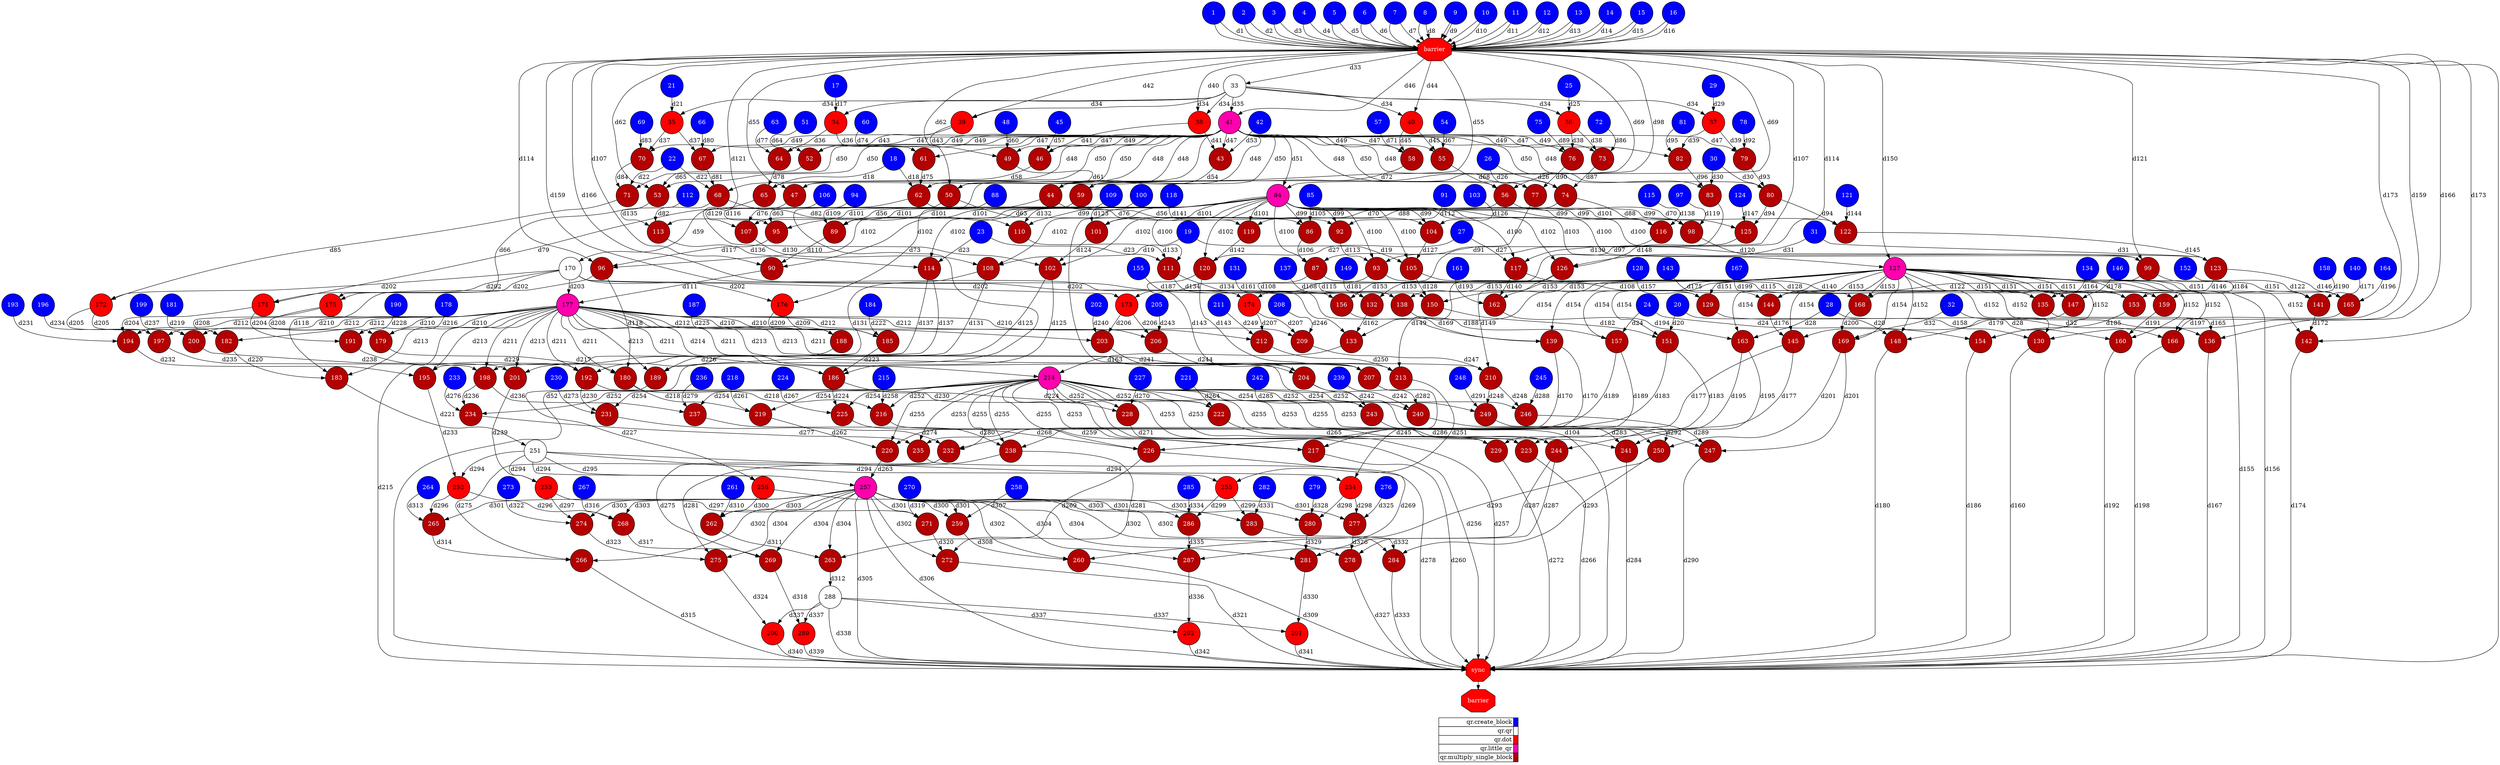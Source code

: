 digraph {
  rankdir=TB;
  labeljust="l";
  subgraph dependence_graph {
    ranksep=0.20;
    node[height=0.75];

1[shape=circle, style=filled fillcolor="#0000ff" fontcolor="#ffffff"];
2[shape=circle, style=filled fillcolor="#0000ff" fontcolor="#ffffff"];
3[shape=circle, style=filled fillcolor="#0000ff" fontcolor="#ffffff"];
4[shape=circle, style=filled fillcolor="#0000ff" fontcolor="#ffffff"];
5[shape=circle, style=filled fillcolor="#0000ff" fontcolor="#ffffff"];
6[shape=circle, style=filled fillcolor="#0000ff" fontcolor="#ffffff"];
7[shape=circle, style=filled fillcolor="#0000ff" fontcolor="#ffffff"];
8[shape=circle, style=filled fillcolor="#0000ff" fontcolor="#ffffff"];
9[shape=circle, style=filled fillcolor="#0000ff" fontcolor="#ffffff"];
10[shape=circle, style=filled fillcolor="#0000ff" fontcolor="#ffffff"];
11[shape=circle, style=filled fillcolor="#0000ff" fontcolor="#ffffff"];
12[shape=circle, style=filled fillcolor="#0000ff" fontcolor="#ffffff"];
13[shape=circle, style=filled fillcolor="#0000ff" fontcolor="#ffffff"];
14[shape=circle, style=filled fillcolor="#0000ff" fontcolor="#ffffff"];
15[shape=circle, style=filled fillcolor="#0000ff" fontcolor="#ffffff"];
16[shape=circle, style=filled fillcolor="#0000ff" fontcolor="#ffffff"];
Synchro1[label="barrier", shape=octagon, style=filled fillcolor="#ff0000" fontcolor="#FFFFFF"];
4 -> Synchro1;
14 -> Synchro1;
16 -> Synchro1;
5 -> Synchro1;
15 -> Synchro1;
13 -> Synchro1;
7 -> Synchro1;
10 -> Synchro1;
6 -> Synchro1;
11 -> Synchro1;
3 -> Synchro1;
12 -> Synchro1;
2 -> Synchro1;
1 -> Synchro1;
8 -> Synchro1;
9 -> Synchro1;
1 -> Synchro1[ label="d1" ];
2 -> Synchro1[ label="d2" ];
3 -> Synchro1[ label="d3" ];
4 -> Synchro1[ label="d4" ];
5 -> Synchro1[ label="d5" ];
6 -> Synchro1[ label="d6" ];
7 -> Synchro1[ label="d7" ];
8 -> Synchro1[ label="d8" ];
9 -> Synchro1[ label="d9" ];
10 -> Synchro1[ label="d10" ];
11 -> Synchro1[ label="d11" ];
12 -> Synchro1[ label="d12" ];
13 -> Synchro1[ label="d13" ];
14 -> Synchro1[ label="d14" ];
15 -> Synchro1[ label="d15" ];
16 -> Synchro1[ label="d16" ];
17[shape=circle, style=filled fillcolor="#0000ff" fontcolor="#ffffff"];
18[shape=circle, style=filled fillcolor="#0000ff" fontcolor="#ffffff"];
19[shape=circle, style=filled fillcolor="#0000ff" fontcolor="#ffffff"];
20[shape=circle, style=filled fillcolor="#0000ff" fontcolor="#ffffff"];
21[shape=circle, style=filled fillcolor="#0000ff" fontcolor="#ffffff"];
22[shape=circle, style=filled fillcolor="#0000ff" fontcolor="#ffffff"];
23[shape=circle, style=filled fillcolor="#0000ff" fontcolor="#ffffff"];
24[shape=circle, style=filled fillcolor="#0000ff" fontcolor="#ffffff"];
25[shape=circle, style=filled fillcolor="#0000ff" fontcolor="#ffffff"];
26[shape=circle, style=filled fillcolor="#0000ff" fontcolor="#ffffff"];
27[shape=circle, style=filled fillcolor="#0000ff" fontcolor="#ffffff"];
28[shape=circle, style=filled fillcolor="#0000ff" fontcolor="#ffffff"];
29[shape=circle, style=filled fillcolor="#0000ff" fontcolor="#ffffff"];
30[shape=circle, style=filled fillcolor="#0000ff" fontcolor="#ffffff"];
31[shape=circle, style=filled fillcolor="#0000ff" fontcolor="#ffffff"];
32[shape=circle, style=filled fillcolor="#0000ff" fontcolor="#ffffff"];
33[shape=circle, style=filled fillcolor="#ffffff" fontcolor="#000000"];
Synchro1 -> 33[ label="d33" ];
34[shape=circle, style=filled fillcolor="#ff0000" fontcolor="#000000"];
17 -> 34[ label="d17" ];
33 -> 34[ label="d34" ];
35[shape=circle, style=filled fillcolor="#ff0000" fontcolor="#000000"];
21 -> 35[ label="d21" ];
33 -> 35[ label="d34" ];
36[shape=circle, style=filled fillcolor="#ff0000" fontcolor="#000000"];
25 -> 36[ label="d25" ];
33 -> 36[ label="d34" ];
37[shape=circle, style=filled fillcolor="#ff0000" fontcolor="#000000"];
29 -> 37[ label="d29" ];
33 -> 37[ label="d34" ];
38[shape=circle, style=filled fillcolor="#ff0000" fontcolor="#000000"];
33 -> 38[ label="d34" ];
Synchro1 -> 38[ label="d40" ];
39[shape=circle, style=filled fillcolor="#ff0000" fontcolor="#000000"];
33 -> 39[ label="d34" ];
Synchro1 -> 39[ label="d42" ];
40[shape=circle, style=filled fillcolor="#ff0000" fontcolor="#000000"];
33 -> 40[ label="d34" ];
Synchro1 -> 40[ label="d44" ];
41[shape=circle, style=filled fillcolor="#ff00ae" fontcolor="#000000"];
33 -> 41[ label="d35" ];
Synchro1 -> 41[ label="d46" ];
42[shape=circle, style=filled fillcolor="#0000ff" fontcolor="#ffffff"];
43[shape=circle, style=filled fillcolor="#b30000" fontcolor="#ffffff"];
41 -> 43[ label="d47" ];
38 -> 43[ label="d41" ];
42 -> 43[ label="d53" ];
44[shape=circle, style=filled fillcolor="#b30000" fontcolor="#ffffff"];
41 -> 44[ label="d48" ];
Synchro1 -> 44[ label="d55" ];
43 -> 44[ label="d54" ];
45[shape=circle, style=filled fillcolor="#0000ff" fontcolor="#ffffff"];
46[shape=circle, style=filled fillcolor="#b30000" fontcolor="#ffffff"];
41 -> 46[ label="d49" ];
38 -> 46[ label="d41" ];
45 -> 46[ label="d57" ];
47[shape=circle, style=filled fillcolor="#b30000" fontcolor="#ffffff"];
41 -> 47[ label="d50" ];
Synchro1 -> 47[ label="d55" ];
46 -> 47[ label="d58" ];
48[shape=circle, style=filled fillcolor="#0000ff" fontcolor="#ffffff"];
49[shape=circle, style=filled fillcolor="#b30000" fontcolor="#ffffff"];
41 -> 49[ label="d47" ];
39 -> 49[ label="d43" ];
48 -> 49[ label="d60" ];
50[shape=circle, style=filled fillcolor="#b30000" fontcolor="#ffffff"];
41 -> 50[ label="d48" ];
Synchro1 -> 50[ label="d62" ];
49 -> 50[ label="d61" ];
51[shape=circle, style=filled fillcolor="#0000ff" fontcolor="#ffffff"];
52[shape=circle, style=filled fillcolor="#b30000" fontcolor="#ffffff"];
41 -> 52[ label="d49" ];
39 -> 52[ label="d43" ];
51 -> 52[ label="d64" ];
53[shape=circle, style=filled fillcolor="#b30000" fontcolor="#ffffff"];
41 -> 53[ label="d50" ];
Synchro1 -> 53[ label="d62" ];
52 -> 53[ label="d65" ];
54[shape=circle, style=filled fillcolor="#0000ff" fontcolor="#ffffff"];
55[shape=circle, style=filled fillcolor="#b30000" fontcolor="#ffffff"];
41 -> 55[ label="d47" ];
40 -> 55[ label="d45" ];
54 -> 55[ label="d67" ];
56[shape=circle, style=filled fillcolor="#b30000" fontcolor="#ffffff"];
41 -> 56[ label="d48" ];
Synchro1 -> 56[ label="d69" ];
55 -> 56[ label="d68" ];
57[shape=circle, style=filled fillcolor="#0000ff" fontcolor="#ffffff"];
58[shape=circle, style=filled fillcolor="#b30000" fontcolor="#ffffff"];
41 -> 58[ label="d49" ];
40 -> 58[ label="d45" ];
57 -> 58[ label="d71" ];
59[shape=circle, style=filled fillcolor="#b30000" fontcolor="#ffffff"];
41 -> 59[ label="d50" ];
Synchro1 -> 59[ label="d69" ];
58 -> 59[ label="d72" ];
60[shape=circle, style=filled fillcolor="#0000ff" fontcolor="#ffffff"];
61[shape=circle, style=filled fillcolor="#b30000" fontcolor="#ffffff"];
34 -> 61[ label="d36" ];
41 -> 61[ label="d47" ];
60 -> 61[ label="d74" ];
62[shape=circle, style=filled fillcolor="#b30000" fontcolor="#ffffff"];
18 -> 62[ label="d18" ];
41 -> 62[ label="d48" ];
61 -> 62[ label="d75" ];
63[shape=circle, style=filled fillcolor="#0000ff" fontcolor="#ffffff"];
64[shape=circle, style=filled fillcolor="#b30000" fontcolor="#ffffff"];
34 -> 64[ label="d36" ];
41 -> 64[ label="d49" ];
63 -> 64[ label="d77" ];
65[shape=circle, style=filled fillcolor="#b30000" fontcolor="#ffffff"];
18 -> 65[ label="d18" ];
41 -> 65[ label="d50" ];
64 -> 65[ label="d78" ];
66[shape=circle, style=filled fillcolor="#0000ff" fontcolor="#ffffff"];
67[shape=circle, style=filled fillcolor="#b30000" fontcolor="#ffffff"];
35 -> 67[ label="d37" ];
41 -> 67[ label="d47" ];
66 -> 67[ label="d80" ];
68[shape=circle, style=filled fillcolor="#b30000" fontcolor="#ffffff"];
22 -> 68[ label="d22" ];
41 -> 68[ label="d48" ];
67 -> 68[ label="d81" ];
69[shape=circle, style=filled fillcolor="#0000ff" fontcolor="#ffffff"];
70[shape=circle, style=filled fillcolor="#b30000" fontcolor="#ffffff"];
35 -> 70[ label="d37" ];
41 -> 70[ label="d49" ];
69 -> 70[ label="d83" ];
71[shape=circle, style=filled fillcolor="#b30000" fontcolor="#ffffff"];
22 -> 71[ label="d22" ];
41 -> 71[ label="d50" ];
70 -> 71[ label="d84" ];
72[shape=circle, style=filled fillcolor="#0000ff" fontcolor="#ffffff"];
73[shape=circle, style=filled fillcolor="#b30000" fontcolor="#ffffff"];
36 -> 73[ label="d38" ];
41 -> 73[ label="d47" ];
72 -> 73[ label="d86" ];
74[shape=circle, style=filled fillcolor="#b30000" fontcolor="#ffffff"];
26 -> 74[ label="d26" ];
41 -> 74[ label="d48" ];
73 -> 74[ label="d87" ];
75[shape=circle, style=filled fillcolor="#0000ff" fontcolor="#ffffff"];
76[shape=circle, style=filled fillcolor="#b30000" fontcolor="#ffffff"];
36 -> 76[ label="d38" ];
41 -> 76[ label="d49" ];
75 -> 76[ label="d89" ];
77[shape=circle, style=filled fillcolor="#b30000" fontcolor="#ffffff"];
26 -> 77[ label="d26" ];
41 -> 77[ label="d50" ];
76 -> 77[ label="d90" ];
78[shape=circle, style=filled fillcolor="#0000ff" fontcolor="#ffffff"];
79[shape=circle, style=filled fillcolor="#b30000" fontcolor="#ffffff"];
37 -> 79[ label="d39" ];
41 -> 79[ label="d47" ];
78 -> 79[ label="d92" ];
80[shape=circle, style=filled fillcolor="#b30000" fontcolor="#ffffff"];
30 -> 80[ label="d30" ];
41 -> 80[ label="d48" ];
79 -> 80[ label="d93" ];
81[shape=circle, style=filled fillcolor="#0000ff" fontcolor="#ffffff"];
82[shape=circle, style=filled fillcolor="#b30000" fontcolor="#ffffff"];
37 -> 82[ label="d39" ];
41 -> 82[ label="d49" ];
81 -> 82[ label="d95" ];
83[shape=circle, style=filled fillcolor="#b30000" fontcolor="#ffffff"];
30 -> 83[ label="d30" ];
41 -> 83[ label="d50" ];
82 -> 83[ label="d96" ];
84[shape=circle, style=filled fillcolor="#ff00ae" fontcolor="#000000"];
41 -> 84[ label="d51" ];
Synchro1 -> 84[ label="d98" ];
85[shape=circle, style=filled fillcolor="#0000ff" fontcolor="#ffffff"];
86[shape=circle, style=filled fillcolor="#b30000" fontcolor="#ffffff"];
84 -> 86[ label="d99" ];
44 -> 86[ label="d56" ];
85 -> 86[ label="d105" ];
87[shape=circle, style=filled fillcolor="#b30000" fontcolor="#ffffff"];
84 -> 87[ label="d100" ];
Synchro1 -> 87[ label="d107" ];
86 -> 87[ label="d106" ];
88[shape=circle, style=filled fillcolor="#0000ff" fontcolor="#ffffff"];
89[shape=circle, style=filled fillcolor="#b30000" fontcolor="#ffffff"];
84 -> 89[ label="d101" ];
44 -> 89[ label="d56" ];
88 -> 89[ label="d109" ];
90[shape=circle, style=filled fillcolor="#b30000" fontcolor="#ffffff"];
84 -> 90[ label="d102" ];
Synchro1 -> 90[ label="d107" ];
89 -> 90[ label="d110" ];
91[shape=circle, style=filled fillcolor="#0000ff" fontcolor="#ffffff"];
92[shape=circle, style=filled fillcolor="#b30000" fontcolor="#ffffff"];
84 -> 92[ label="d99" ];
50 -> 92[ label="d63" ];
91 -> 92[ label="d112" ];
93[shape=circle, style=filled fillcolor="#b30000" fontcolor="#ffffff"];
84 -> 93[ label="d100" ];
Synchro1 -> 93[ label="d114" ];
92 -> 93[ label="d113" ];
94[shape=circle, style=filled fillcolor="#0000ff" fontcolor="#ffffff"];
95[shape=circle, style=filled fillcolor="#b30000" fontcolor="#ffffff"];
84 -> 95[ label="d101" ];
50 -> 95[ label="d63" ];
94 -> 95[ label="d116" ];
96[shape=circle, style=filled fillcolor="#b30000" fontcolor="#ffffff"];
84 -> 96[ label="d102" ];
Synchro1 -> 96[ label="d114" ];
95 -> 96[ label="d117" ];
97[shape=circle, style=filled fillcolor="#0000ff" fontcolor="#ffffff"];
98[shape=circle, style=filled fillcolor="#b30000" fontcolor="#ffffff"];
84 -> 98[ label="d99" ];
56 -> 98[ label="d70" ];
97 -> 98[ label="d119" ];
99[shape=circle, style=filled fillcolor="#b30000" fontcolor="#ffffff"];
84 -> 99[ label="d100" ];
Synchro1 -> 99[ label="d121" ];
98 -> 99[ label="d120" ];
100[shape=circle, style=filled fillcolor="#0000ff" fontcolor="#ffffff"];
101[shape=circle, style=filled fillcolor="#b30000" fontcolor="#ffffff"];
84 -> 101[ label="d101" ];
56 -> 101[ label="d70" ];
100 -> 101[ label="d123" ];
102[shape=circle, style=filled fillcolor="#b30000" fontcolor="#ffffff"];
84 -> 102[ label="d102" ];
Synchro1 -> 102[ label="d121" ];
101 -> 102[ label="d124" ];
103[shape=circle, style=filled fillcolor="#0000ff" fontcolor="#ffffff"];
104[shape=circle, style=filled fillcolor="#b30000" fontcolor="#ffffff"];
62 -> 104[ label="d76" ];
84 -> 104[ label="d99" ];
103 -> 104[ label="d126" ];
105[shape=circle, style=filled fillcolor="#b30000" fontcolor="#ffffff"];
19 -> 105[ label="d19" ];
84 -> 105[ label="d100" ];
104 -> 105[ label="d127" ];
106[shape=circle, style=filled fillcolor="#0000ff" fontcolor="#ffffff"];
107[shape=circle, style=filled fillcolor="#b30000" fontcolor="#ffffff"];
62 -> 107[ label="d76" ];
84 -> 107[ label="d101" ];
106 -> 107[ label="d129" ];
108[shape=circle, style=filled fillcolor="#b30000" fontcolor="#ffffff"];
19 -> 108[ label="d19" ];
84 -> 108[ label="d102" ];
107 -> 108[ label="d130" ];
109[shape=circle, style=filled fillcolor="#0000ff" fontcolor="#ffffff"];
110[shape=circle, style=filled fillcolor="#b30000" fontcolor="#ffffff"];
68 -> 110[ label="d82" ];
84 -> 110[ label="d99" ];
109 -> 110[ label="d132" ];
111[shape=circle, style=filled fillcolor="#b30000" fontcolor="#ffffff"];
23 -> 111[ label="d23" ];
84 -> 111[ label="d100" ];
110 -> 111[ label="d133" ];
112[shape=circle, style=filled fillcolor="#0000ff" fontcolor="#ffffff"];
113[shape=circle, style=filled fillcolor="#b30000" fontcolor="#ffffff"];
68 -> 113[ label="d82" ];
84 -> 113[ label="d101" ];
112 -> 113[ label="d135" ];
114[shape=circle, style=filled fillcolor="#b30000" fontcolor="#ffffff"];
23 -> 114[ label="d23" ];
84 -> 114[ label="d102" ];
113 -> 114[ label="d136" ];
115[shape=circle, style=filled fillcolor="#0000ff" fontcolor="#ffffff"];
116[shape=circle, style=filled fillcolor="#b30000" fontcolor="#ffffff"];
74 -> 116[ label="d88" ];
84 -> 116[ label="d99" ];
115 -> 116[ label="d138" ];
117[shape=circle, style=filled fillcolor="#b30000" fontcolor="#ffffff"];
27 -> 117[ label="d27" ];
84 -> 117[ label="d100" ];
116 -> 117[ label="d139" ];
118[shape=circle, style=filled fillcolor="#0000ff" fontcolor="#ffffff"];
119[shape=circle, style=filled fillcolor="#b30000" fontcolor="#ffffff"];
74 -> 119[ label="d88" ];
84 -> 119[ label="d101" ];
118 -> 119[ label="d141" ];
120[shape=circle, style=filled fillcolor="#b30000" fontcolor="#ffffff"];
27 -> 120[ label="d27" ];
84 -> 120[ label="d102" ];
119 -> 120[ label="d142" ];
121[shape=circle, style=filled fillcolor="#0000ff" fontcolor="#ffffff"];
122[shape=circle, style=filled fillcolor="#b30000" fontcolor="#ffffff"];
80 -> 122[ label="d94" ];
84 -> 122[ label="d99" ];
121 -> 122[ label="d144" ];
123[shape=circle, style=filled fillcolor="#b30000" fontcolor="#ffffff"];
31 -> 123[ label="d31" ];
84 -> 123[ label="d100" ];
122 -> 123[ label="d145" ];
124[shape=circle, style=filled fillcolor="#0000ff" fontcolor="#ffffff"];
125[shape=circle, style=filled fillcolor="#b30000" fontcolor="#ffffff"];
80 -> 125[ label="d94" ];
84 -> 125[ label="d101" ];
124 -> 125[ label="d147" ];
126[shape=circle, style=filled fillcolor="#b30000" fontcolor="#ffffff"];
31 -> 126[ label="d31" ];
84 -> 126[ label="d102" ];
125 -> 126[ label="d148" ];
127[shape=circle, style=filled fillcolor="#ff00ae" fontcolor="#000000"];
84 -> 127[ label="d103" ];
Synchro1 -> 127[ label="d150" ];
128[shape=circle, style=filled fillcolor="#0000ff" fontcolor="#ffffff"];
129[shape=circle, style=filled fillcolor="#b30000" fontcolor="#ffffff"];
127 -> 129[ label="d151" ];
87 -> 129[ label="d108" ];
128 -> 129[ label="d157" ];
130[shape=circle, style=filled fillcolor="#b30000" fontcolor="#ffffff"];
127 -> 130[ label="d152" ];
Synchro1 -> 130[ label="d159" ];
129 -> 130[ label="d158" ];
131[shape=circle, style=filled fillcolor="#0000ff" fontcolor="#ffffff"];
132[shape=circle, style=filled fillcolor="#b30000" fontcolor="#ffffff"];
127 -> 132[ label="d153" ];
87 -> 132[ label="d108" ];
131 -> 132[ label="d161" ];
133[shape=circle, style=filled fillcolor="#b30000" fontcolor="#ffffff"];
127 -> 133[ label="d154" ];
Synchro1 -> 133[ label="d159" ];
132 -> 133[ label="d162" ];
134[shape=circle, style=filled fillcolor="#0000ff" fontcolor="#ffffff"];
135[shape=circle, style=filled fillcolor="#b30000" fontcolor="#ffffff"];
127 -> 135[ label="d151" ];
93 -> 135[ label="d115" ];
134 -> 135[ label="d164" ];
136[shape=circle, style=filled fillcolor="#b30000" fontcolor="#ffffff"];
127 -> 136[ label="d152" ];
Synchro1 -> 136[ label="d166" ];
135 -> 136[ label="d165" ];
137[shape=circle, style=filled fillcolor="#0000ff" fontcolor="#ffffff"];
138[shape=circle, style=filled fillcolor="#b30000" fontcolor="#ffffff"];
127 -> 138[ label="d153" ];
93 -> 138[ label="d115" ];
137 -> 138[ label="d168" ];
139[shape=circle, style=filled fillcolor="#b30000" fontcolor="#ffffff"];
127 -> 139[ label="d154" ];
Synchro1 -> 139[ label="d166" ];
138 -> 139[ label="d169" ];
140[shape=circle, style=filled fillcolor="#0000ff" fontcolor="#ffffff"];
141[shape=circle, style=filled fillcolor="#b30000" fontcolor="#ffffff"];
127 -> 141[ label="d151" ];
99 -> 141[ label="d122" ];
140 -> 141[ label="d171" ];
142[shape=circle, style=filled fillcolor="#b30000" fontcolor="#ffffff"];
127 -> 142[ label="d152" ];
Synchro1 -> 142[ label="d173" ];
141 -> 142[ label="d172" ];
143[shape=circle, style=filled fillcolor="#0000ff" fontcolor="#ffffff"];
144[shape=circle, style=filled fillcolor="#b30000" fontcolor="#ffffff"];
127 -> 144[ label="d153" ];
99 -> 144[ label="d122" ];
143 -> 144[ label="d175" ];
145[shape=circle, style=filled fillcolor="#b30000" fontcolor="#ffffff"];
127 -> 145[ label="d154" ];
Synchro1 -> 145[ label="d173" ];
144 -> 145[ label="d176" ];
146[shape=circle, style=filled fillcolor="#0000ff" fontcolor="#ffffff"];
147[shape=circle, style=filled fillcolor="#b30000" fontcolor="#ffffff"];
105 -> 147[ label="d128" ];
127 -> 147[ label="d151" ];
146 -> 147[ label="d178" ];
148[shape=circle, style=filled fillcolor="#b30000" fontcolor="#ffffff"];
20 -> 148[ label="d20" ];
127 -> 148[ label="d152" ];
147 -> 148[ label="d179" ];
149[shape=circle, style=filled fillcolor="#0000ff" fontcolor="#ffffff"];
150[shape=circle, style=filled fillcolor="#b30000" fontcolor="#ffffff"];
105 -> 150[ label="d128" ];
127 -> 150[ label="d153" ];
149 -> 150[ label="d181" ];
151[shape=circle, style=filled fillcolor="#b30000" fontcolor="#ffffff"];
20 -> 151[ label="d20" ];
127 -> 151[ label="d154" ];
150 -> 151[ label="d182" ];
152[shape=circle, style=filled fillcolor="#0000ff" fontcolor="#ffffff"];
153[shape=circle, style=filled fillcolor="#b30000" fontcolor="#ffffff"];
111 -> 153[ label="d134" ];
127 -> 153[ label="d151" ];
152 -> 153[ label="d184" ];
154[shape=circle, style=filled fillcolor="#b30000" fontcolor="#ffffff"];
24 -> 154[ label="d24" ];
127 -> 154[ label="d152" ];
153 -> 154[ label="d185" ];
155[shape=circle, style=filled fillcolor="#0000ff" fontcolor="#ffffff"];
156[shape=circle, style=filled fillcolor="#b30000" fontcolor="#ffffff"];
111 -> 156[ label="d134" ];
127 -> 156[ label="d153" ];
155 -> 156[ label="d187" ];
157[shape=circle, style=filled fillcolor="#b30000" fontcolor="#ffffff"];
24 -> 157[ label="d24" ];
127 -> 157[ label="d154" ];
156 -> 157[ label="d188" ];
158[shape=circle, style=filled fillcolor="#0000ff" fontcolor="#ffffff"];
159[shape=circle, style=filled fillcolor="#b30000" fontcolor="#ffffff"];
117 -> 159[ label="d140" ];
127 -> 159[ label="d151" ];
158 -> 159[ label="d190" ];
160[shape=circle, style=filled fillcolor="#b30000" fontcolor="#ffffff"];
28 -> 160[ label="d28" ];
127 -> 160[ label="d152" ];
159 -> 160[ label="d191" ];
161[shape=circle, style=filled fillcolor="#0000ff" fontcolor="#ffffff"];
162[shape=circle, style=filled fillcolor="#b30000" fontcolor="#ffffff"];
117 -> 162[ label="d140" ];
127 -> 162[ label="d153" ];
161 -> 162[ label="d193" ];
163[shape=circle, style=filled fillcolor="#b30000" fontcolor="#ffffff"];
28 -> 163[ label="d28" ];
127 -> 163[ label="d154" ];
162 -> 163[ label="d194" ];
164[shape=circle, style=filled fillcolor="#0000ff" fontcolor="#ffffff"];
165[shape=circle, style=filled fillcolor="#b30000" fontcolor="#ffffff"];
123 -> 165[ label="d146" ];
127 -> 165[ label="d151" ];
164 -> 165[ label="d196" ];
166[shape=circle, style=filled fillcolor="#b30000" fontcolor="#ffffff"];
32 -> 166[ label="d32" ];
127 -> 166[ label="d152" ];
165 -> 166[ label="d197" ];
167[shape=circle, style=filled fillcolor="#0000ff" fontcolor="#ffffff"];
168[shape=circle, style=filled fillcolor="#b30000" fontcolor="#ffffff"];
123 -> 168[ label="d146" ];
127 -> 168[ label="d153" ];
167 -> 168[ label="d199" ];
169[shape=circle, style=filled fillcolor="#b30000" fontcolor="#ffffff"];
32 -> 169[ label="d32" ];
127 -> 169[ label="d154" ];
168 -> 169[ label="d200" ];
170[shape=circle, style=filled fillcolor="#ffffff" fontcolor="#000000"];
47 -> 170[ label="d59" ];
171[shape=circle, style=filled fillcolor="#ff0000" fontcolor="#000000"];
65 -> 171[ label="d79" ];
170 -> 171[ label="d202" ];
172[shape=circle, style=filled fillcolor="#ff0000" fontcolor="#000000"];
71 -> 172[ label="d85" ];
170 -> 172[ label="d202" ];
173[shape=circle, style=filled fillcolor="#ff0000" fontcolor="#000000"];
77 -> 173[ label="d91" ];
170 -> 173[ label="d202" ];
174[shape=circle, style=filled fillcolor="#ff0000" fontcolor="#000000"];
83 -> 174[ label="d97" ];
170 -> 174[ label="d202" ];
175[shape=circle, style=filled fillcolor="#ff0000" fontcolor="#000000"];
170 -> 175[ label="d202" ];
53 -> 175[ label="d66" ];
176[shape=circle, style=filled fillcolor="#ff0000" fontcolor="#000000"];
170 -> 176[ label="d202" ];
59 -> 176[ label="d73" ];
177[shape=circle, style=filled fillcolor="#ff00ae" fontcolor="#000000"];
170 -> 177[ label="d203" ];
90 -> 177[ label="d111" ];
178[shape=circle, style=filled fillcolor="#0000ff" fontcolor="#ffffff"];
179[shape=circle, style=filled fillcolor="#b30000" fontcolor="#ffffff"];
177 -> 179[ label="d210" ];
175 -> 179[ label="d208" ];
178 -> 179[ label="d216" ];
180[shape=circle, style=filled fillcolor="#b30000" fontcolor="#ffffff"];
177 -> 180[ label="d211" ];
96 -> 180[ label="d118" ];
179 -> 180[ label="d217" ];
181[shape=circle, style=filled fillcolor="#0000ff" fontcolor="#ffffff"];
182[shape=circle, style=filled fillcolor="#b30000" fontcolor="#ffffff"];
177 -> 182[ label="d212" ];
175 -> 182[ label="d208" ];
181 -> 182[ label="d219" ];
183[shape=circle, style=filled fillcolor="#b30000" fontcolor="#ffffff"];
177 -> 183[ label="d213" ];
96 -> 183[ label="d118" ];
182 -> 183[ label="d220" ];
184[shape=circle, style=filled fillcolor="#0000ff" fontcolor="#ffffff"];
185[shape=circle, style=filled fillcolor="#b30000" fontcolor="#ffffff"];
177 -> 185[ label="d210" ];
176 -> 185[ label="d209" ];
184 -> 185[ label="d222" ];
186[shape=circle, style=filled fillcolor="#b30000" fontcolor="#ffffff"];
177 -> 186[ label="d211" ];
102 -> 186[ label="d125" ];
185 -> 186[ label="d223" ];
187[shape=circle, style=filled fillcolor="#0000ff" fontcolor="#ffffff"];
188[shape=circle, style=filled fillcolor="#b30000" fontcolor="#ffffff"];
177 -> 188[ label="d212" ];
176 -> 188[ label="d209" ];
187 -> 188[ label="d225" ];
189[shape=circle, style=filled fillcolor="#b30000" fontcolor="#ffffff"];
177 -> 189[ label="d213" ];
102 -> 189[ label="d125" ];
188 -> 189[ label="d226" ];
190[shape=circle, style=filled fillcolor="#0000ff" fontcolor="#ffffff"];
191[shape=circle, style=filled fillcolor="#b30000" fontcolor="#ffffff"];
171 -> 191[ label="d204" ];
177 -> 191[ label="d210" ];
190 -> 191[ label="d228" ];
192[shape=circle, style=filled fillcolor="#b30000" fontcolor="#ffffff"];
108 -> 192[ label="d131" ];
177 -> 192[ label="d211" ];
191 -> 192[ label="d229" ];
193[shape=circle, style=filled fillcolor="#0000ff" fontcolor="#ffffff"];
194[shape=circle, style=filled fillcolor="#b30000" fontcolor="#ffffff"];
171 -> 194[ label="d204" ];
177 -> 194[ label="d212" ];
193 -> 194[ label="d231" ];
195[shape=circle, style=filled fillcolor="#b30000" fontcolor="#ffffff"];
108 -> 195[ label="d131" ];
177 -> 195[ label="d213" ];
194 -> 195[ label="d232" ];
196[shape=circle, style=filled fillcolor="#0000ff" fontcolor="#ffffff"];
197[shape=circle, style=filled fillcolor="#b30000" fontcolor="#ffffff"];
172 -> 197[ label="d205" ];
177 -> 197[ label="d210" ];
196 -> 197[ label="d234" ];
198[shape=circle, style=filled fillcolor="#b30000" fontcolor="#ffffff"];
114 -> 198[ label="d137" ];
177 -> 198[ label="d211" ];
197 -> 198[ label="d235" ];
199[shape=circle, style=filled fillcolor="#0000ff" fontcolor="#ffffff"];
200[shape=circle, style=filled fillcolor="#b30000" fontcolor="#ffffff"];
172 -> 200[ label="d205" ];
177 -> 200[ label="d212" ];
199 -> 200[ label="d237" ];
201[shape=circle, style=filled fillcolor="#b30000" fontcolor="#ffffff"];
114 -> 201[ label="d137" ];
177 -> 201[ label="d213" ];
200 -> 201[ label="d238" ];
202[shape=circle, style=filled fillcolor="#0000ff" fontcolor="#ffffff"];
203[shape=circle, style=filled fillcolor="#b30000" fontcolor="#ffffff"];
173 -> 203[ label="d206" ];
177 -> 203[ label="d210" ];
202 -> 203[ label="d240" ];
204[shape=circle, style=filled fillcolor="#b30000" fontcolor="#ffffff"];
120 -> 204[ label="d143" ];
177 -> 204[ label="d211" ];
203 -> 204[ label="d241" ];
205[shape=circle, style=filled fillcolor="#0000ff" fontcolor="#ffffff"];
206[shape=circle, style=filled fillcolor="#b30000" fontcolor="#ffffff"];
173 -> 206[ label="d206" ];
177 -> 206[ label="d212" ];
205 -> 206[ label="d243" ];
207[shape=circle, style=filled fillcolor="#b30000" fontcolor="#ffffff"];
120 -> 207[ label="d143" ];
177 -> 207[ label="d213" ];
206 -> 207[ label="d244" ];
208[shape=circle, style=filled fillcolor="#0000ff" fontcolor="#ffffff"];
209[shape=circle, style=filled fillcolor="#b30000" fontcolor="#ffffff"];
174 -> 209[ label="d207" ];
177 -> 209[ label="d210" ];
208 -> 209[ label="d246" ];
210[shape=circle, style=filled fillcolor="#b30000" fontcolor="#ffffff"];
126 -> 210[ label="d149" ];
177 -> 210[ label="d211" ];
209 -> 210[ label="d247" ];
211[shape=circle, style=filled fillcolor="#0000ff" fontcolor="#ffffff"];
212[shape=circle, style=filled fillcolor="#b30000" fontcolor="#ffffff"];
174 -> 212[ label="d207" ];
177 -> 212[ label="d212" ];
211 -> 212[ label="d249" ];
213[shape=circle, style=filled fillcolor="#b30000" fontcolor="#ffffff"];
126 -> 213[ label="d149" ];
177 -> 213[ label="d213" ];
212 -> 213[ label="d250" ];
214[shape=circle, style=filled fillcolor="#ff00ae" fontcolor="#000000"];
177 -> 214[ label="d214" ];
133 -> 214[ label="d163" ];
215[shape=circle, style=filled fillcolor="#0000ff" fontcolor="#ffffff"];
216[shape=circle, style=filled fillcolor="#b30000" fontcolor="#ffffff"];
214 -> 216[ label="d252" ];
180 -> 216[ label="d218" ];
215 -> 216[ label="d258" ];
217[shape=circle, style=filled fillcolor="#b30000" fontcolor="#ffffff"];
214 -> 217[ label="d253" ];
139 -> 217[ label="d170" ];
216 -> 217[ label="d259" ];
218[shape=circle, style=filled fillcolor="#0000ff" fontcolor="#ffffff"];
219[shape=circle, style=filled fillcolor="#b30000" fontcolor="#ffffff"];
214 -> 219[ label="d254" ];
180 -> 219[ label="d218" ];
218 -> 219[ label="d261" ];
220[shape=circle, style=filled fillcolor="#b30000" fontcolor="#ffffff"];
214 -> 220[ label="d255" ];
139 -> 220[ label="d170" ];
219 -> 220[ label="d262" ];
221[shape=circle, style=filled fillcolor="#0000ff" fontcolor="#ffffff"];
222[shape=circle, style=filled fillcolor="#b30000" fontcolor="#ffffff"];
214 -> 222[ label="d252" ];
186 -> 222[ label="d224" ];
221 -> 222[ label="d264" ];
223[shape=circle, style=filled fillcolor="#b30000" fontcolor="#ffffff"];
214 -> 223[ label="d253" ];
145 -> 223[ label="d177" ];
222 -> 223[ label="d265" ];
224[shape=circle, style=filled fillcolor="#0000ff" fontcolor="#ffffff"];
225[shape=circle, style=filled fillcolor="#b30000" fontcolor="#ffffff"];
214 -> 225[ label="d254" ];
186 -> 225[ label="d224" ];
224 -> 225[ label="d267" ];
226[shape=circle, style=filled fillcolor="#b30000" fontcolor="#ffffff"];
214 -> 226[ label="d255" ];
145 -> 226[ label="d177" ];
225 -> 226[ label="d268" ];
227[shape=circle, style=filled fillcolor="#0000ff" fontcolor="#ffffff"];
228[shape=circle, style=filled fillcolor="#b30000" fontcolor="#ffffff"];
192 -> 228[ label="d230" ];
214 -> 228[ label="d252" ];
227 -> 228[ label="d270" ];
229[shape=circle, style=filled fillcolor="#b30000" fontcolor="#ffffff"];
151 -> 229[ label="d183" ];
214 -> 229[ label="d253" ];
228 -> 229[ label="d271" ];
230[shape=circle, style=filled fillcolor="#0000ff" fontcolor="#ffffff"];
231[shape=circle, style=filled fillcolor="#b30000" fontcolor="#ffffff"];
192 -> 231[ label="d230" ];
214 -> 231[ label="d254" ];
230 -> 231[ label="d273" ];
232[shape=circle, style=filled fillcolor="#b30000" fontcolor="#ffffff"];
151 -> 232[ label="d183" ];
214 -> 232[ label="d255" ];
231 -> 232[ label="d274" ];
233[shape=circle, style=filled fillcolor="#0000ff" fontcolor="#ffffff"];
234[shape=circle, style=filled fillcolor="#b30000" fontcolor="#ffffff"];
198 -> 234[ label="d236" ];
214 -> 234[ label="d252" ];
233 -> 234[ label="d276" ];
235[shape=circle, style=filled fillcolor="#b30000" fontcolor="#ffffff"];
157 -> 235[ label="d189" ];
214 -> 235[ label="d253" ];
234 -> 235[ label="d277" ];
236[shape=circle, style=filled fillcolor="#0000ff" fontcolor="#ffffff"];
237[shape=circle, style=filled fillcolor="#b30000" fontcolor="#ffffff"];
198 -> 237[ label="d236" ];
214 -> 237[ label="d254" ];
236 -> 237[ label="d279" ];
238[shape=circle, style=filled fillcolor="#b30000" fontcolor="#ffffff"];
157 -> 238[ label="d189" ];
214 -> 238[ label="d255" ];
237 -> 238[ label="d280" ];
239[shape=circle, style=filled fillcolor="#0000ff" fontcolor="#ffffff"];
240[shape=circle, style=filled fillcolor="#b30000" fontcolor="#ffffff"];
204 -> 240[ label="d242" ];
214 -> 240[ label="d252" ];
239 -> 240[ label="d282" ];
241[shape=circle, style=filled fillcolor="#b30000" fontcolor="#ffffff"];
163 -> 241[ label="d195" ];
214 -> 241[ label="d253" ];
240 -> 241[ label="d283" ];
242[shape=circle, style=filled fillcolor="#0000ff" fontcolor="#ffffff"];
243[shape=circle, style=filled fillcolor="#b30000" fontcolor="#ffffff"];
204 -> 243[ label="d242" ];
214 -> 243[ label="d254" ];
242 -> 243[ label="d285" ];
244[shape=circle, style=filled fillcolor="#b30000" fontcolor="#ffffff"];
163 -> 244[ label="d195" ];
214 -> 244[ label="d255" ];
243 -> 244[ label="d286" ];
245[shape=circle, style=filled fillcolor="#0000ff" fontcolor="#ffffff"];
246[shape=circle, style=filled fillcolor="#b30000" fontcolor="#ffffff"];
210 -> 246[ label="d248" ];
214 -> 246[ label="d252" ];
245 -> 246[ label="d288" ];
247[shape=circle, style=filled fillcolor="#b30000" fontcolor="#ffffff"];
169 -> 247[ label="d201" ];
214 -> 247[ label="d253" ];
246 -> 247[ label="d289" ];
248[shape=circle, style=filled fillcolor="#0000ff" fontcolor="#ffffff"];
249[shape=circle, style=filled fillcolor="#b30000" fontcolor="#ffffff"];
210 -> 249[ label="d248" ];
214 -> 249[ label="d254" ];
248 -> 249[ label="d291" ];
250[shape=circle, style=filled fillcolor="#b30000" fontcolor="#ffffff"];
169 -> 250[ label="d201" ];
214 -> 250[ label="d255" ];
249 -> 250[ label="d292" ];
251[shape=circle, style=filled fillcolor="#ffffff" fontcolor="#000000"];
183 -> 251[ label="d221" ];
252[shape=circle, style=filled fillcolor="#ff0000" fontcolor="#000000"];
195 -> 252[ label="d233" ];
251 -> 252[ label="d294" ];
253[shape=circle, style=filled fillcolor="#ff0000" fontcolor="#000000"];
201 -> 253[ label="d239" ];
251 -> 253[ label="d294" ];
254[shape=circle, style=filled fillcolor="#ff0000" fontcolor="#000000"];
207 -> 254[ label="d245" ];
251 -> 254[ label="d294" ];
255[shape=circle, style=filled fillcolor="#ff0000" fontcolor="#000000"];
213 -> 255[ label="d251" ];
251 -> 255[ label="d294" ];
256[shape=circle, style=filled fillcolor="#ff0000" fontcolor="#000000"];
251 -> 256[ label="d294" ];
189 -> 256[ label="d227" ];
257[shape=circle, style=filled fillcolor="#ff00ae" fontcolor="#000000"];
251 -> 257[ label="d295" ];
220 -> 257[ label="d263" ];
258[shape=circle, style=filled fillcolor="#0000ff" fontcolor="#ffffff"];
259[shape=circle, style=filled fillcolor="#b30000" fontcolor="#ffffff"];
257 -> 259[ label="d301" ];
256 -> 259[ label="d300" ];
258 -> 259[ label="d307" ];
260[shape=circle, style=filled fillcolor="#b30000" fontcolor="#ffffff"];
257 -> 260[ label="d302" ];
226 -> 260[ label="d269" ];
259 -> 260[ label="d308" ];
261[shape=circle, style=filled fillcolor="#0000ff" fontcolor="#ffffff"];
262[shape=circle, style=filled fillcolor="#b30000" fontcolor="#ffffff"];
257 -> 262[ label="d303" ];
256 -> 262[ label="d300" ];
261 -> 262[ label="d310" ];
263[shape=circle, style=filled fillcolor="#b30000" fontcolor="#ffffff"];
257 -> 263[ label="d304" ];
226 -> 263[ label="d269" ];
262 -> 263[ label="d311" ];
264[shape=circle, style=filled fillcolor="#0000ff" fontcolor="#ffffff"];
265[shape=circle, style=filled fillcolor="#b30000" fontcolor="#ffffff"];
252 -> 265[ label="d296" ];
257 -> 265[ label="d301" ];
264 -> 265[ label="d313" ];
266[shape=circle, style=filled fillcolor="#b30000" fontcolor="#ffffff"];
232 -> 266[ label="d275" ];
257 -> 266[ label="d302" ];
265 -> 266[ label="d314" ];
267[shape=circle, style=filled fillcolor="#0000ff" fontcolor="#ffffff"];
268[shape=circle, style=filled fillcolor="#b30000" fontcolor="#ffffff"];
252 -> 268[ label="d296" ];
257 -> 268[ label="d303" ];
267 -> 268[ label="d316" ];
269[shape=circle, style=filled fillcolor="#b30000" fontcolor="#ffffff"];
232 -> 269[ label="d275" ];
257 -> 269[ label="d304" ];
268 -> 269[ label="d317" ];
270[shape=circle, style=filled fillcolor="#0000ff" fontcolor="#ffffff"];
271[shape=circle, style=filled fillcolor="#b30000" fontcolor="#ffffff"];
253 -> 271[ label="d297" ];
257 -> 271[ label="d301" ];
270 -> 271[ label="d319" ];
272[shape=circle, style=filled fillcolor="#b30000" fontcolor="#ffffff"];
238 -> 272[ label="d281" ];
257 -> 272[ label="d302" ];
271 -> 272[ label="d320" ];
273[shape=circle, style=filled fillcolor="#0000ff" fontcolor="#ffffff"];
274[shape=circle, style=filled fillcolor="#b30000" fontcolor="#ffffff"];
253 -> 274[ label="d297" ];
257 -> 274[ label="d303" ];
273 -> 274[ label="d322" ];
275[shape=circle, style=filled fillcolor="#b30000" fontcolor="#ffffff"];
238 -> 275[ label="d281" ];
257 -> 275[ label="d304" ];
274 -> 275[ label="d323" ];
276[shape=circle, style=filled fillcolor="#0000ff" fontcolor="#ffffff"];
277[shape=circle, style=filled fillcolor="#b30000" fontcolor="#ffffff"];
254 -> 277[ label="d298" ];
257 -> 277[ label="d301" ];
276 -> 277[ label="d325" ];
278[shape=circle, style=filled fillcolor="#b30000" fontcolor="#ffffff"];
244 -> 278[ label="d287" ];
257 -> 278[ label="d302" ];
277 -> 278[ label="d326" ];
279[shape=circle, style=filled fillcolor="#0000ff" fontcolor="#ffffff"];
280[shape=circle, style=filled fillcolor="#b30000" fontcolor="#ffffff"];
254 -> 280[ label="d298" ];
257 -> 280[ label="d303" ];
279 -> 280[ label="d328" ];
281[shape=circle, style=filled fillcolor="#b30000" fontcolor="#ffffff"];
244 -> 281[ label="d287" ];
257 -> 281[ label="d304" ];
280 -> 281[ label="d329" ];
282[shape=circle, style=filled fillcolor="#0000ff" fontcolor="#ffffff"];
283[shape=circle, style=filled fillcolor="#b30000" fontcolor="#ffffff"];
255 -> 283[ label="d299" ];
257 -> 283[ label="d301" ];
282 -> 283[ label="d331" ];
284[shape=circle, style=filled fillcolor="#b30000" fontcolor="#ffffff"];
250 -> 284[ label="d293" ];
257 -> 284[ label="d302" ];
283 -> 284[ label="d332" ];
285[shape=circle, style=filled fillcolor="#0000ff" fontcolor="#ffffff"];
286[shape=circle, style=filled fillcolor="#b30000" fontcolor="#ffffff"];
255 -> 286[ label="d299" ];
257 -> 286[ label="d303" ];
285 -> 286[ label="d334" ];
287[shape=circle, style=filled fillcolor="#b30000" fontcolor="#ffffff"];
250 -> 287[ label="d293" ];
257 -> 287[ label="d304" ];
286 -> 287[ label="d335" ];
288[shape=circle, style=filled fillcolor="#ffffff" fontcolor="#000000"];
263 -> 288[ label="d312" ];
289[shape=circle, style=filled fillcolor="#ff0000" fontcolor="#000000"];
269 -> 289[ label="d318" ];
288 -> 289[ label="d337" ];
290[shape=circle, style=filled fillcolor="#ff0000" fontcolor="#000000"];
275 -> 290[ label="d324" ];
288 -> 290[ label="d337" ];
291[shape=circle, style=filled fillcolor="#ff0000" fontcolor="#000000"];
281 -> 291[ label="d330" ];
288 -> 291[ label="d337" ];
292[shape=circle, style=filled fillcolor="#ff0000" fontcolor="#000000"];
287 -> 292[ label="d336" ];
288 -> 292[ label="d337" ];
Synchro2[label="sync", shape=octagon, style=filled fillcolor="#ff0000" fontcolor="#FFFFFF"];
Synchro1 -> Synchro2;
148 -> Synchro2[ label="d180" ];
229 -> Synchro2[ label="d272" ];
266 -> Synchro2[ label="d315" ];
289 -> Synchro2[ label="d339" ];
154 -> Synchro2[ label="d186" ];
235 -> Synchro2[ label="d278" ];
272 -> Synchro2[ label="d321" ];
290 -> Synchro2[ label="d340" ];
160 -> Synchro2[ label="d192" ];
241 -> Synchro2[ label="d284" ];
278 -> Synchro2[ label="d327" ];
291 -> Synchro2[ label="d341" ];
166 -> Synchro2[ label="d198" ];
247 -> Synchro2[ label="d290" ];
284 -> Synchro2[ label="d333" ];
292 -> Synchro2[ label="d342" ];
127 -> Synchro2[ label="d155" ];
130 -> Synchro2[ label="d160" ];
136 -> Synchro2[ label="d167" ];
142 -> Synchro2[ label="d174" ];
41 -> Synchro2[ label="d52" ];
214 -> Synchro2[ label="d256" ];
217 -> Synchro2[ label="d260" ];
223 -> Synchro2[ label="d266" ];
84 -> Synchro2[ label="d104" ];
177 -> Synchro2[ label="d215" ];
257 -> Synchro2[ label="d305" ];
260 -> Synchro2[ label="d309" ];
127 -> Synchro2[ label="d156" ];
214 -> Synchro2[ label="d257" ];
257 -> Synchro2[ label="d306" ];
288 -> Synchro2[ label="d338" ];
Synchro3[label="barrier", shape=octagon, style=filled fillcolor="#ff0000" fontcolor="#FFFFFF"];
Synchro2 -> Synchro3;  }
  subgraph legend {
    rank=sink;
    node [shape=plaintext, height=0.75];
    ranksep=0.20;
    label = "Legend";
    key [label=<
      <table border="0" cellpadding="2" cellspacing="0" cellborder="1">
<tr>
<td align="right">qr.create_block</td>
<td bgcolor="#0000ff">&nbsp;</td>
</tr>
<tr>
<td align="right">qr.qr</td>
<td bgcolor="#ffffff">&nbsp;</td>
</tr>
<tr>
<td align="right">qr.dot</td>
<td bgcolor="#ff0000">&nbsp;</td>
</tr>
<tr>
<td align="right">qr.little_qr</td>
<td bgcolor="#ff00ae">&nbsp;</td>
</tr>
<tr>
<td align="right">qr.multiply_single_block</td>
<td bgcolor="#b30000">&nbsp;</td>
</tr>
      </table>
    >]
  }
}
